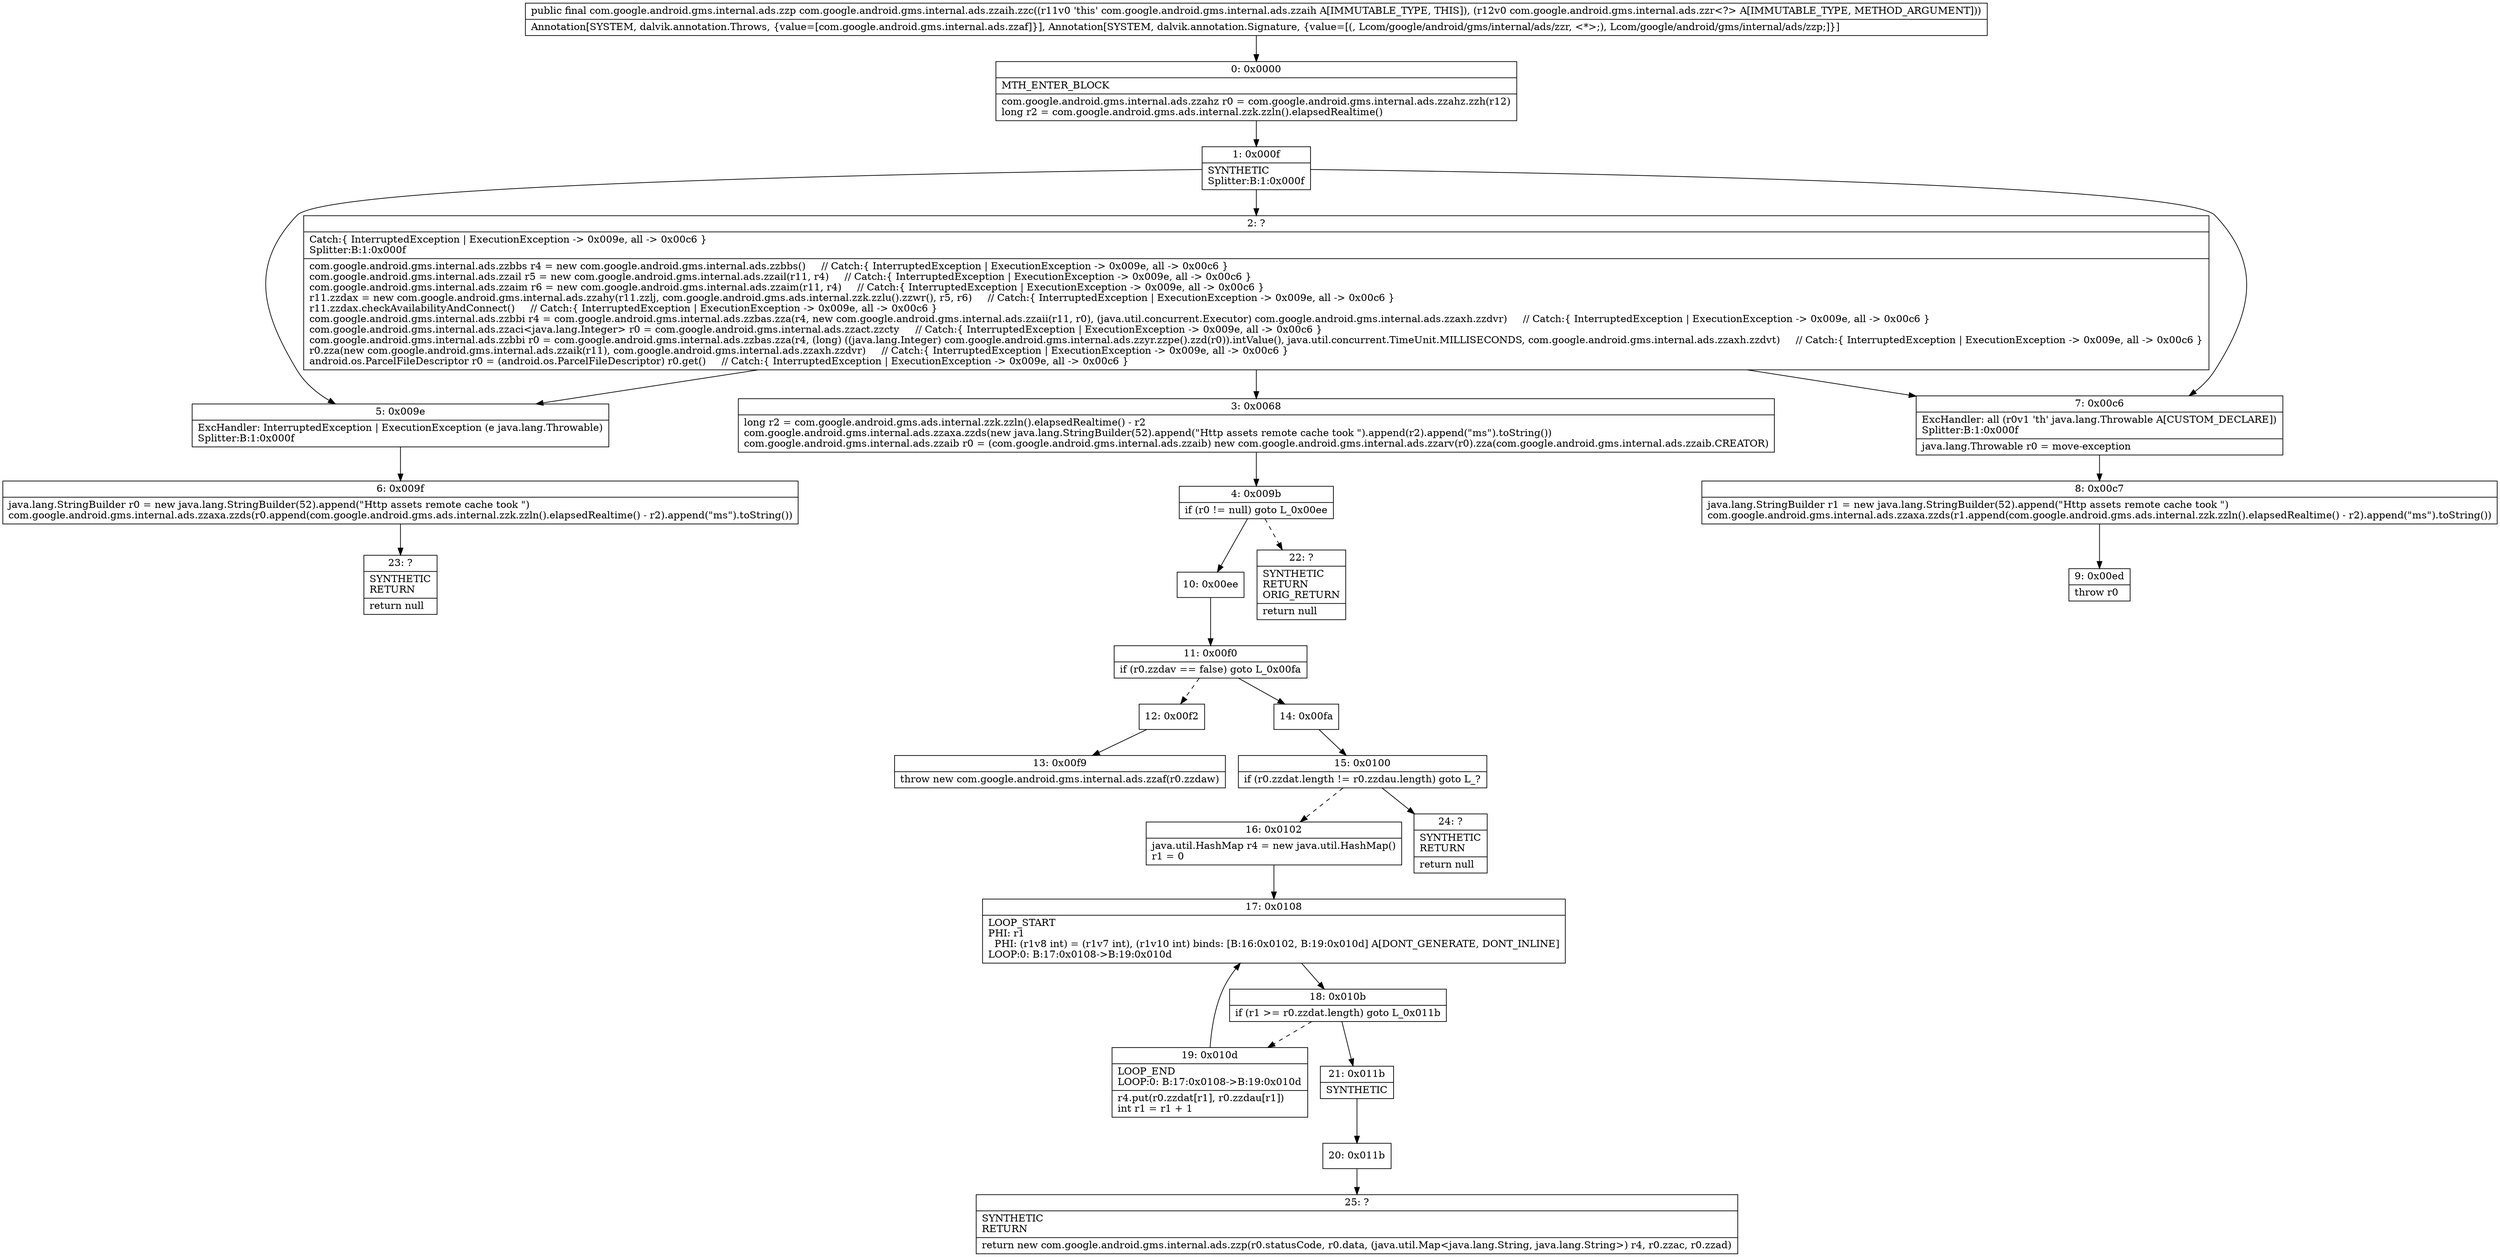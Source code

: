 digraph "CFG forcom.google.android.gms.internal.ads.zzaih.zzc(Lcom\/google\/android\/gms\/internal\/ads\/zzr;)Lcom\/google\/android\/gms\/internal\/ads\/zzp;" {
Node_0 [shape=record,label="{0\:\ 0x0000|MTH_ENTER_BLOCK\l|com.google.android.gms.internal.ads.zzahz r0 = com.google.android.gms.internal.ads.zzahz.zzh(r12)\llong r2 = com.google.android.gms.ads.internal.zzk.zzln().elapsedRealtime()\l}"];
Node_1 [shape=record,label="{1\:\ 0x000f|SYNTHETIC\lSplitter:B:1:0x000f\l}"];
Node_2 [shape=record,label="{2\:\ ?|Catch:\{ InterruptedException \| ExecutionException \-\> 0x009e, all \-\> 0x00c6 \}\lSplitter:B:1:0x000f\l|com.google.android.gms.internal.ads.zzbbs r4 = new com.google.android.gms.internal.ads.zzbbs()     \/\/ Catch:\{ InterruptedException \| ExecutionException \-\> 0x009e, all \-\> 0x00c6 \}\lcom.google.android.gms.internal.ads.zzail r5 = new com.google.android.gms.internal.ads.zzail(r11, r4)     \/\/ Catch:\{ InterruptedException \| ExecutionException \-\> 0x009e, all \-\> 0x00c6 \}\lcom.google.android.gms.internal.ads.zzaim r6 = new com.google.android.gms.internal.ads.zzaim(r11, r4)     \/\/ Catch:\{ InterruptedException \| ExecutionException \-\> 0x009e, all \-\> 0x00c6 \}\lr11.zzdax = new com.google.android.gms.internal.ads.zzahy(r11.zzlj, com.google.android.gms.ads.internal.zzk.zzlu().zzwr(), r5, r6)     \/\/ Catch:\{ InterruptedException \| ExecutionException \-\> 0x009e, all \-\> 0x00c6 \}\lr11.zzdax.checkAvailabilityAndConnect()     \/\/ Catch:\{ InterruptedException \| ExecutionException \-\> 0x009e, all \-\> 0x00c6 \}\lcom.google.android.gms.internal.ads.zzbbi r4 = com.google.android.gms.internal.ads.zzbas.zza(r4, new com.google.android.gms.internal.ads.zzaii(r11, r0), (java.util.concurrent.Executor) com.google.android.gms.internal.ads.zzaxh.zzdvr)     \/\/ Catch:\{ InterruptedException \| ExecutionException \-\> 0x009e, all \-\> 0x00c6 \}\lcom.google.android.gms.internal.ads.zzaci\<java.lang.Integer\> r0 = com.google.android.gms.internal.ads.zzact.zzcty     \/\/ Catch:\{ InterruptedException \| ExecutionException \-\> 0x009e, all \-\> 0x00c6 \}\lcom.google.android.gms.internal.ads.zzbbi r0 = com.google.android.gms.internal.ads.zzbas.zza(r4, (long) ((java.lang.Integer) com.google.android.gms.internal.ads.zzyr.zzpe().zzd(r0)).intValue(), java.util.concurrent.TimeUnit.MILLISECONDS, com.google.android.gms.internal.ads.zzaxh.zzdvt)     \/\/ Catch:\{ InterruptedException \| ExecutionException \-\> 0x009e, all \-\> 0x00c6 \}\lr0.zza(new com.google.android.gms.internal.ads.zzaik(r11), com.google.android.gms.internal.ads.zzaxh.zzdvr)     \/\/ Catch:\{ InterruptedException \| ExecutionException \-\> 0x009e, all \-\> 0x00c6 \}\landroid.os.ParcelFileDescriptor r0 = (android.os.ParcelFileDescriptor) r0.get()     \/\/ Catch:\{ InterruptedException \| ExecutionException \-\> 0x009e, all \-\> 0x00c6 \}\l}"];
Node_3 [shape=record,label="{3\:\ 0x0068|long r2 = com.google.android.gms.ads.internal.zzk.zzln().elapsedRealtime() \- r2\lcom.google.android.gms.internal.ads.zzaxa.zzds(new java.lang.StringBuilder(52).append(\"Http assets remote cache took \").append(r2).append(\"ms\").toString())\lcom.google.android.gms.internal.ads.zzaib r0 = (com.google.android.gms.internal.ads.zzaib) new com.google.android.gms.internal.ads.zzarv(r0).zza(com.google.android.gms.internal.ads.zzaib.CREATOR)\l}"];
Node_4 [shape=record,label="{4\:\ 0x009b|if (r0 != null) goto L_0x00ee\l}"];
Node_5 [shape=record,label="{5\:\ 0x009e|ExcHandler: InterruptedException \| ExecutionException (e java.lang.Throwable)\lSplitter:B:1:0x000f\l}"];
Node_6 [shape=record,label="{6\:\ 0x009f|java.lang.StringBuilder r0 = new java.lang.StringBuilder(52).append(\"Http assets remote cache took \")\lcom.google.android.gms.internal.ads.zzaxa.zzds(r0.append(com.google.android.gms.ads.internal.zzk.zzln().elapsedRealtime() \- r2).append(\"ms\").toString())\l}"];
Node_7 [shape=record,label="{7\:\ 0x00c6|ExcHandler: all (r0v1 'th' java.lang.Throwable A[CUSTOM_DECLARE])\lSplitter:B:1:0x000f\l|java.lang.Throwable r0 = move\-exception\l}"];
Node_8 [shape=record,label="{8\:\ 0x00c7|java.lang.StringBuilder r1 = new java.lang.StringBuilder(52).append(\"Http assets remote cache took \")\lcom.google.android.gms.internal.ads.zzaxa.zzds(r1.append(com.google.android.gms.ads.internal.zzk.zzln().elapsedRealtime() \- r2).append(\"ms\").toString())\l}"];
Node_9 [shape=record,label="{9\:\ 0x00ed|throw r0\l}"];
Node_10 [shape=record,label="{10\:\ 0x00ee}"];
Node_11 [shape=record,label="{11\:\ 0x00f0|if (r0.zzdav == false) goto L_0x00fa\l}"];
Node_12 [shape=record,label="{12\:\ 0x00f2}"];
Node_13 [shape=record,label="{13\:\ 0x00f9|throw new com.google.android.gms.internal.ads.zzaf(r0.zzdaw)\l}"];
Node_14 [shape=record,label="{14\:\ 0x00fa}"];
Node_15 [shape=record,label="{15\:\ 0x0100|if (r0.zzdat.length != r0.zzdau.length) goto L_?\l}"];
Node_16 [shape=record,label="{16\:\ 0x0102|java.util.HashMap r4 = new java.util.HashMap()\lr1 = 0\l}"];
Node_17 [shape=record,label="{17\:\ 0x0108|LOOP_START\lPHI: r1 \l  PHI: (r1v8 int) = (r1v7 int), (r1v10 int) binds: [B:16:0x0102, B:19:0x010d] A[DONT_GENERATE, DONT_INLINE]\lLOOP:0: B:17:0x0108\-\>B:19:0x010d\l}"];
Node_18 [shape=record,label="{18\:\ 0x010b|if (r1 \>= r0.zzdat.length) goto L_0x011b\l}"];
Node_19 [shape=record,label="{19\:\ 0x010d|LOOP_END\lLOOP:0: B:17:0x0108\-\>B:19:0x010d\l|r4.put(r0.zzdat[r1], r0.zzdau[r1])\lint r1 = r1 + 1\l}"];
Node_20 [shape=record,label="{20\:\ 0x011b}"];
Node_21 [shape=record,label="{21\:\ 0x011b|SYNTHETIC\l}"];
Node_22 [shape=record,label="{22\:\ ?|SYNTHETIC\lRETURN\lORIG_RETURN\l|return null\l}"];
Node_23 [shape=record,label="{23\:\ ?|SYNTHETIC\lRETURN\l|return null\l}"];
Node_24 [shape=record,label="{24\:\ ?|SYNTHETIC\lRETURN\l|return null\l}"];
Node_25 [shape=record,label="{25\:\ ?|SYNTHETIC\lRETURN\l|return new com.google.android.gms.internal.ads.zzp(r0.statusCode, r0.data, (java.util.Map\<java.lang.String, java.lang.String\>) r4, r0.zzac, r0.zzad)\l}"];
MethodNode[shape=record,label="{public final com.google.android.gms.internal.ads.zzp com.google.android.gms.internal.ads.zzaih.zzc((r11v0 'this' com.google.android.gms.internal.ads.zzaih A[IMMUTABLE_TYPE, THIS]), (r12v0 com.google.android.gms.internal.ads.zzr\<?\> A[IMMUTABLE_TYPE, METHOD_ARGUMENT]))  | Annotation[SYSTEM, dalvik.annotation.Throws, \{value=[com.google.android.gms.internal.ads.zzaf]\}], Annotation[SYSTEM, dalvik.annotation.Signature, \{value=[(, Lcom\/google\/android\/gms\/internal\/ads\/zzr, \<*\>;), Lcom\/google\/android\/gms\/internal\/ads\/zzp;]\}]\l}"];
MethodNode -> Node_0;
Node_0 -> Node_1;
Node_1 -> Node_2;
Node_1 -> Node_5;
Node_1 -> Node_7;
Node_2 -> Node_3;
Node_2 -> Node_5;
Node_2 -> Node_7;
Node_3 -> Node_4;
Node_4 -> Node_10;
Node_4 -> Node_22[style=dashed];
Node_5 -> Node_6;
Node_6 -> Node_23;
Node_7 -> Node_8;
Node_8 -> Node_9;
Node_10 -> Node_11;
Node_11 -> Node_12[style=dashed];
Node_11 -> Node_14;
Node_12 -> Node_13;
Node_14 -> Node_15;
Node_15 -> Node_16[style=dashed];
Node_15 -> Node_24;
Node_16 -> Node_17;
Node_17 -> Node_18;
Node_18 -> Node_19[style=dashed];
Node_18 -> Node_21;
Node_19 -> Node_17;
Node_20 -> Node_25;
Node_21 -> Node_20;
}

